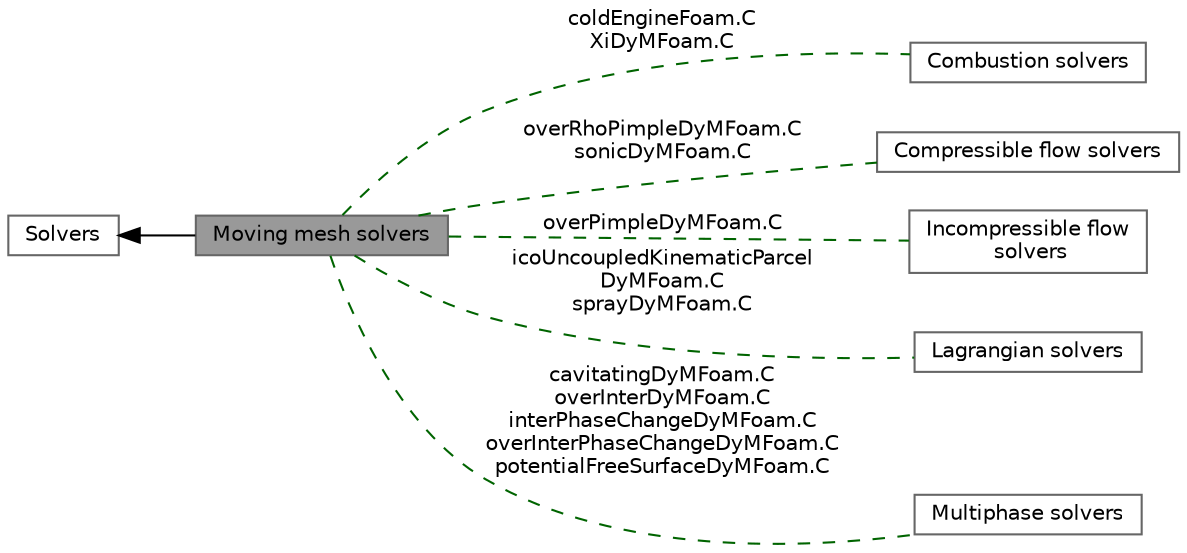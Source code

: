 digraph "Moving mesh solvers"
{
 // LATEX_PDF_SIZE
  bgcolor="transparent";
  edge [fontname=Helvetica,fontsize=10,labelfontname=Helvetica,labelfontsize=10];
  node [fontname=Helvetica,fontsize=10,shape=box,height=0.2,width=0.4];
  rankdir=LR;
  Node3 [id="Node000003",label="Combustion solvers",height=0.2,width=0.4,color="grey40", fillcolor="white", style="filled",URL="$group__grpCombustionSolvers.html",tooltip=" "];
  Node4 [id="Node000004",label="Compressible flow solvers",height=0.2,width=0.4,color="grey40", fillcolor="white", style="filled",URL="$group__grpCompressibleSolvers.html",tooltip=" "];
  Node5 [id="Node000005",label="Incompressible flow\l solvers",height=0.2,width=0.4,color="grey40", fillcolor="white", style="filled",URL="$group__grpIncompressibleSolvers.html",tooltip=" "];
  Node6 [id="Node000006",label="Lagrangian solvers",height=0.2,width=0.4,color="grey40", fillcolor="white", style="filled",URL="$group__grpLagrangianSolvers.html",tooltip=" "];
  Node1 [id="Node000001",label="Moving mesh solvers",height=0.2,width=0.4,color="gray40", fillcolor="grey60", style="filled", fontcolor="black",tooltip=" "];
  Node7 [id="Node000007",label="Multiphase solvers",height=0.2,width=0.4,color="grey40", fillcolor="white", style="filled",URL="$group__grpMultiphaseSolvers.html",tooltip=" "];
  Node2 [id="Node000002",label="Solvers",height=0.2,width=0.4,color="grey40", fillcolor="white", style="filled",URL="$group__grpSolvers.html",tooltip=" "];
  Node2->Node1 [shape=plaintext, dir="back", style="solid"];
  Node1->Node3 [shape=plaintext, label="coldEngineFoam.C\nXiDyMFoam.C", color="darkgreen", dir="none", style="dashed"];
  Node1->Node4 [shape=plaintext, label="overRhoPimpleDyMFoam.C\nsonicDyMFoam.C", color="darkgreen", dir="none", style="dashed"];
  Node1->Node5 [shape=plaintext, label="overPimpleDyMFoam.C", color="darkgreen", dir="none", style="dashed"];
  Node1->Node6 [shape=plaintext, label="icoUncoupledKinematicParcel\lDyMFoam.C\nsprayDyMFoam.C", color="darkgreen", dir="none", style="dashed"];
  Node1->Node7 [shape=plaintext, label="cavitatingDyMFoam.C\noverInterDyMFoam.C\ninterPhaseChangeDyMFoam.C\noverInterPhaseChangeDyMFoam.C\npotentialFreeSurfaceDyMFoam.C", color="darkgreen", dir="none", style="dashed"];
}
